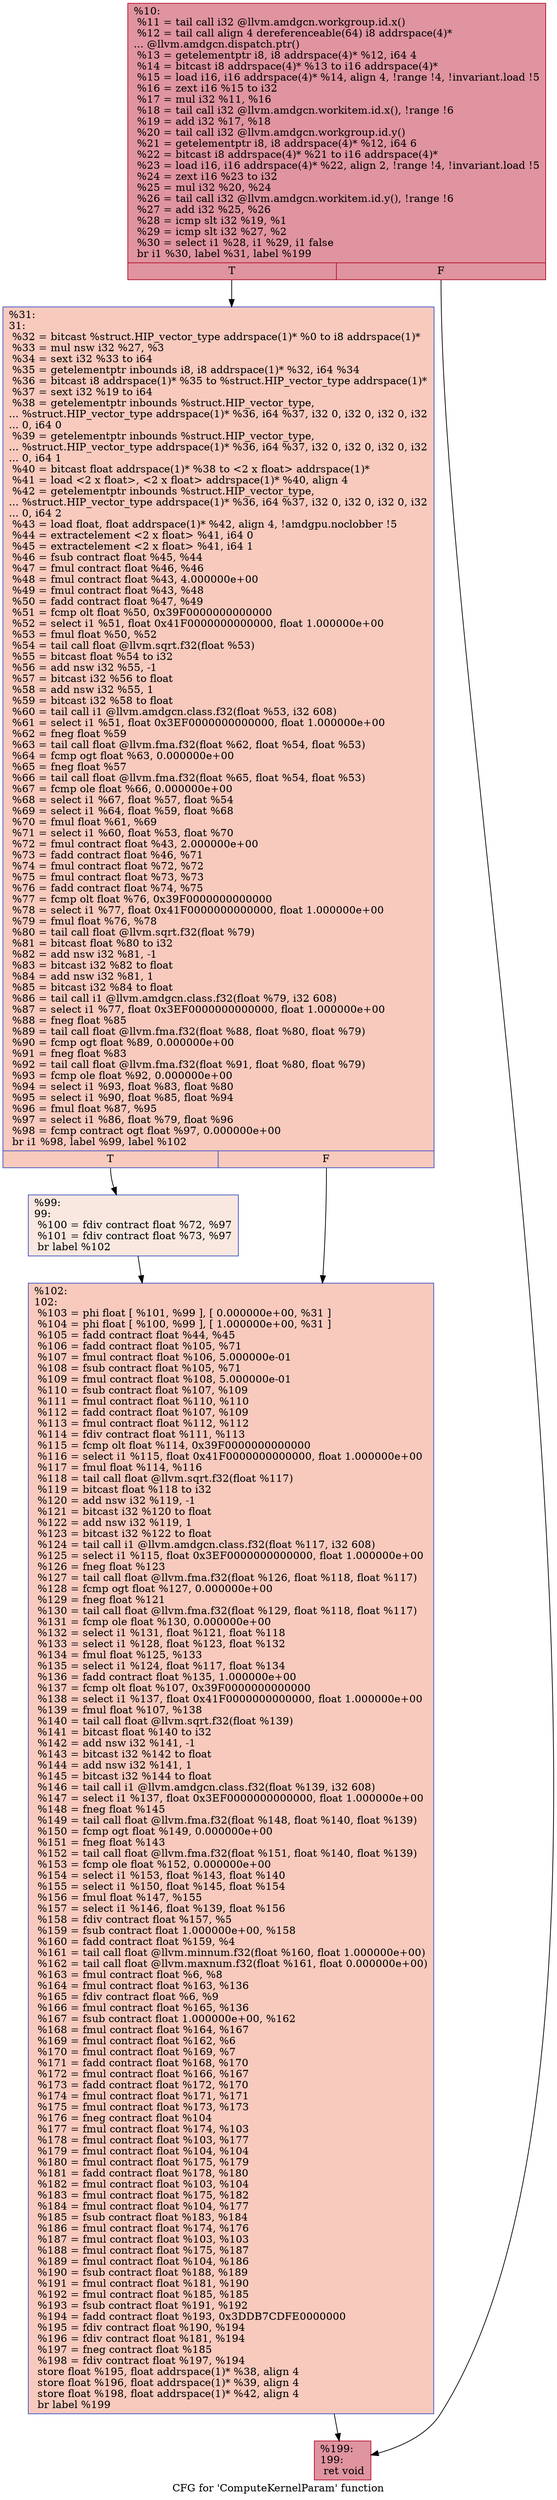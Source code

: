 digraph "CFG for 'ComputeKernelParam' function" {
	label="CFG for 'ComputeKernelParam' function";

	Node0x5e6a450 [shape=record,color="#b70d28ff", style=filled, fillcolor="#b70d2870",label="{%10:\l  %11 = tail call i32 @llvm.amdgcn.workgroup.id.x()\l  %12 = tail call align 4 dereferenceable(64) i8 addrspace(4)*\l... @llvm.amdgcn.dispatch.ptr()\l  %13 = getelementptr i8, i8 addrspace(4)* %12, i64 4\l  %14 = bitcast i8 addrspace(4)* %13 to i16 addrspace(4)*\l  %15 = load i16, i16 addrspace(4)* %14, align 4, !range !4, !invariant.load !5\l  %16 = zext i16 %15 to i32\l  %17 = mul i32 %11, %16\l  %18 = tail call i32 @llvm.amdgcn.workitem.id.x(), !range !6\l  %19 = add i32 %17, %18\l  %20 = tail call i32 @llvm.amdgcn.workgroup.id.y()\l  %21 = getelementptr i8, i8 addrspace(4)* %12, i64 6\l  %22 = bitcast i8 addrspace(4)* %21 to i16 addrspace(4)*\l  %23 = load i16, i16 addrspace(4)* %22, align 2, !range !4, !invariant.load !5\l  %24 = zext i16 %23 to i32\l  %25 = mul i32 %20, %24\l  %26 = tail call i32 @llvm.amdgcn.workitem.id.y(), !range !6\l  %27 = add i32 %25, %26\l  %28 = icmp slt i32 %19, %1\l  %29 = icmp slt i32 %27, %2\l  %30 = select i1 %28, i1 %29, i1 false\l  br i1 %30, label %31, label %199\l|{<s0>T|<s1>F}}"];
	Node0x5e6a450:s0 -> Node0x5e6e940;
	Node0x5e6a450:s1 -> Node0x5e6e9d0;
	Node0x5e6e940 [shape=record,color="#3d50c3ff", style=filled, fillcolor="#ef886b70",label="{%31:\l31:                                               \l  %32 = bitcast %struct.HIP_vector_type addrspace(1)* %0 to i8 addrspace(1)*\l  %33 = mul nsw i32 %27, %3\l  %34 = sext i32 %33 to i64\l  %35 = getelementptr inbounds i8, i8 addrspace(1)* %32, i64 %34\l  %36 = bitcast i8 addrspace(1)* %35 to %struct.HIP_vector_type addrspace(1)*\l  %37 = sext i32 %19 to i64\l  %38 = getelementptr inbounds %struct.HIP_vector_type,\l... %struct.HIP_vector_type addrspace(1)* %36, i64 %37, i32 0, i32 0, i32 0, i32\l... 0, i64 0\l  %39 = getelementptr inbounds %struct.HIP_vector_type,\l... %struct.HIP_vector_type addrspace(1)* %36, i64 %37, i32 0, i32 0, i32 0, i32\l... 0, i64 1\l  %40 = bitcast float addrspace(1)* %38 to \<2 x float\> addrspace(1)*\l  %41 = load \<2 x float\>, \<2 x float\> addrspace(1)* %40, align 4\l  %42 = getelementptr inbounds %struct.HIP_vector_type,\l... %struct.HIP_vector_type addrspace(1)* %36, i64 %37, i32 0, i32 0, i32 0, i32\l... 0, i64 2\l  %43 = load float, float addrspace(1)* %42, align 4, !amdgpu.noclobber !5\l  %44 = extractelement \<2 x float\> %41, i64 0\l  %45 = extractelement \<2 x float\> %41, i64 1\l  %46 = fsub contract float %45, %44\l  %47 = fmul contract float %46, %46\l  %48 = fmul contract float %43, 4.000000e+00\l  %49 = fmul contract float %43, %48\l  %50 = fadd contract float %47, %49\l  %51 = fcmp olt float %50, 0x39F0000000000000\l  %52 = select i1 %51, float 0x41F0000000000000, float 1.000000e+00\l  %53 = fmul float %50, %52\l  %54 = tail call float @llvm.sqrt.f32(float %53)\l  %55 = bitcast float %54 to i32\l  %56 = add nsw i32 %55, -1\l  %57 = bitcast i32 %56 to float\l  %58 = add nsw i32 %55, 1\l  %59 = bitcast i32 %58 to float\l  %60 = tail call i1 @llvm.amdgcn.class.f32(float %53, i32 608)\l  %61 = select i1 %51, float 0x3EF0000000000000, float 1.000000e+00\l  %62 = fneg float %59\l  %63 = tail call float @llvm.fma.f32(float %62, float %54, float %53)\l  %64 = fcmp ogt float %63, 0.000000e+00\l  %65 = fneg float %57\l  %66 = tail call float @llvm.fma.f32(float %65, float %54, float %53)\l  %67 = fcmp ole float %66, 0.000000e+00\l  %68 = select i1 %67, float %57, float %54\l  %69 = select i1 %64, float %59, float %68\l  %70 = fmul float %61, %69\l  %71 = select i1 %60, float %53, float %70\l  %72 = fmul contract float %43, 2.000000e+00\l  %73 = fadd contract float %46, %71\l  %74 = fmul contract float %72, %72\l  %75 = fmul contract float %73, %73\l  %76 = fadd contract float %74, %75\l  %77 = fcmp olt float %76, 0x39F0000000000000\l  %78 = select i1 %77, float 0x41F0000000000000, float 1.000000e+00\l  %79 = fmul float %76, %78\l  %80 = tail call float @llvm.sqrt.f32(float %79)\l  %81 = bitcast float %80 to i32\l  %82 = add nsw i32 %81, -1\l  %83 = bitcast i32 %82 to float\l  %84 = add nsw i32 %81, 1\l  %85 = bitcast i32 %84 to float\l  %86 = tail call i1 @llvm.amdgcn.class.f32(float %79, i32 608)\l  %87 = select i1 %77, float 0x3EF0000000000000, float 1.000000e+00\l  %88 = fneg float %85\l  %89 = tail call float @llvm.fma.f32(float %88, float %80, float %79)\l  %90 = fcmp ogt float %89, 0.000000e+00\l  %91 = fneg float %83\l  %92 = tail call float @llvm.fma.f32(float %91, float %80, float %79)\l  %93 = fcmp ole float %92, 0.000000e+00\l  %94 = select i1 %93, float %83, float %80\l  %95 = select i1 %90, float %85, float %94\l  %96 = fmul float %87, %95\l  %97 = select i1 %86, float %79, float %96\l  %98 = fcmp contract ogt float %97, 0.000000e+00\l  br i1 %98, label %99, label %102\l|{<s0>T|<s1>F}}"];
	Node0x5e6e940:s0 -> Node0x5e73120;
	Node0x5e6e940:s1 -> Node0x5e73170;
	Node0x5e73120 [shape=record,color="#3d50c3ff", style=filled, fillcolor="#f1ccb870",label="{%99:\l99:                                               \l  %100 = fdiv contract float %72, %97\l  %101 = fdiv contract float %73, %97\l  br label %102\l}"];
	Node0x5e73120 -> Node0x5e73170;
	Node0x5e73170 [shape=record,color="#3d50c3ff", style=filled, fillcolor="#ef886b70",label="{%102:\l102:                                              \l  %103 = phi float [ %101, %99 ], [ 0.000000e+00, %31 ]\l  %104 = phi float [ %100, %99 ], [ 1.000000e+00, %31 ]\l  %105 = fadd contract float %44, %45\l  %106 = fadd contract float %105, %71\l  %107 = fmul contract float %106, 5.000000e-01\l  %108 = fsub contract float %105, %71\l  %109 = fmul contract float %108, 5.000000e-01\l  %110 = fsub contract float %107, %109\l  %111 = fmul contract float %110, %110\l  %112 = fadd contract float %107, %109\l  %113 = fmul contract float %112, %112\l  %114 = fdiv contract float %111, %113\l  %115 = fcmp olt float %114, 0x39F0000000000000\l  %116 = select i1 %115, float 0x41F0000000000000, float 1.000000e+00\l  %117 = fmul float %114, %116\l  %118 = tail call float @llvm.sqrt.f32(float %117)\l  %119 = bitcast float %118 to i32\l  %120 = add nsw i32 %119, -1\l  %121 = bitcast i32 %120 to float\l  %122 = add nsw i32 %119, 1\l  %123 = bitcast i32 %122 to float\l  %124 = tail call i1 @llvm.amdgcn.class.f32(float %117, i32 608)\l  %125 = select i1 %115, float 0x3EF0000000000000, float 1.000000e+00\l  %126 = fneg float %123\l  %127 = tail call float @llvm.fma.f32(float %126, float %118, float %117)\l  %128 = fcmp ogt float %127, 0.000000e+00\l  %129 = fneg float %121\l  %130 = tail call float @llvm.fma.f32(float %129, float %118, float %117)\l  %131 = fcmp ole float %130, 0.000000e+00\l  %132 = select i1 %131, float %121, float %118\l  %133 = select i1 %128, float %123, float %132\l  %134 = fmul float %125, %133\l  %135 = select i1 %124, float %117, float %134\l  %136 = fadd contract float %135, 1.000000e+00\l  %137 = fcmp olt float %107, 0x39F0000000000000\l  %138 = select i1 %137, float 0x41F0000000000000, float 1.000000e+00\l  %139 = fmul float %107, %138\l  %140 = tail call float @llvm.sqrt.f32(float %139)\l  %141 = bitcast float %140 to i32\l  %142 = add nsw i32 %141, -1\l  %143 = bitcast i32 %142 to float\l  %144 = add nsw i32 %141, 1\l  %145 = bitcast i32 %144 to float\l  %146 = tail call i1 @llvm.amdgcn.class.f32(float %139, i32 608)\l  %147 = select i1 %137, float 0x3EF0000000000000, float 1.000000e+00\l  %148 = fneg float %145\l  %149 = tail call float @llvm.fma.f32(float %148, float %140, float %139)\l  %150 = fcmp ogt float %149, 0.000000e+00\l  %151 = fneg float %143\l  %152 = tail call float @llvm.fma.f32(float %151, float %140, float %139)\l  %153 = fcmp ole float %152, 0.000000e+00\l  %154 = select i1 %153, float %143, float %140\l  %155 = select i1 %150, float %145, float %154\l  %156 = fmul float %147, %155\l  %157 = select i1 %146, float %139, float %156\l  %158 = fdiv contract float %157, %5\l  %159 = fsub contract float 1.000000e+00, %158\l  %160 = fadd contract float %159, %4\l  %161 = tail call float @llvm.minnum.f32(float %160, float 1.000000e+00)\l  %162 = tail call float @llvm.maxnum.f32(float %161, float 0.000000e+00)\l  %163 = fmul contract float %6, %8\l  %164 = fmul contract float %163, %136\l  %165 = fdiv contract float %6, %9\l  %166 = fmul contract float %165, %136\l  %167 = fsub contract float 1.000000e+00, %162\l  %168 = fmul contract float %164, %167\l  %169 = fmul contract float %162, %6\l  %170 = fmul contract float %169, %7\l  %171 = fadd contract float %168, %170\l  %172 = fmul contract float %166, %167\l  %173 = fadd contract float %172, %170\l  %174 = fmul contract float %171, %171\l  %175 = fmul contract float %173, %173\l  %176 = fneg contract float %104\l  %177 = fmul contract float %174, %103\l  %178 = fmul contract float %103, %177\l  %179 = fmul contract float %104, %104\l  %180 = fmul contract float %175, %179\l  %181 = fadd contract float %178, %180\l  %182 = fmul contract float %103, %104\l  %183 = fmul contract float %175, %182\l  %184 = fmul contract float %104, %177\l  %185 = fsub contract float %183, %184\l  %186 = fmul contract float %174, %176\l  %187 = fmul contract float %103, %103\l  %188 = fmul contract float %175, %187\l  %189 = fmul contract float %104, %186\l  %190 = fsub contract float %188, %189\l  %191 = fmul contract float %181, %190\l  %192 = fmul contract float %185, %185\l  %193 = fsub contract float %191, %192\l  %194 = fadd contract float %193, 0x3DDB7CDFE0000000\l  %195 = fdiv contract float %190, %194\l  %196 = fdiv contract float %181, %194\l  %197 = fneg contract float %185\l  %198 = fdiv contract float %197, %194\l  store float %195, float addrspace(1)* %38, align 4\l  store float %196, float addrspace(1)* %39, align 4\l  store float %198, float addrspace(1)* %42, align 4\l  br label %199\l}"];
	Node0x5e73170 -> Node0x5e6e9d0;
	Node0x5e6e9d0 [shape=record,color="#b70d28ff", style=filled, fillcolor="#b70d2870",label="{%199:\l199:                                              \l  ret void\l}"];
}
